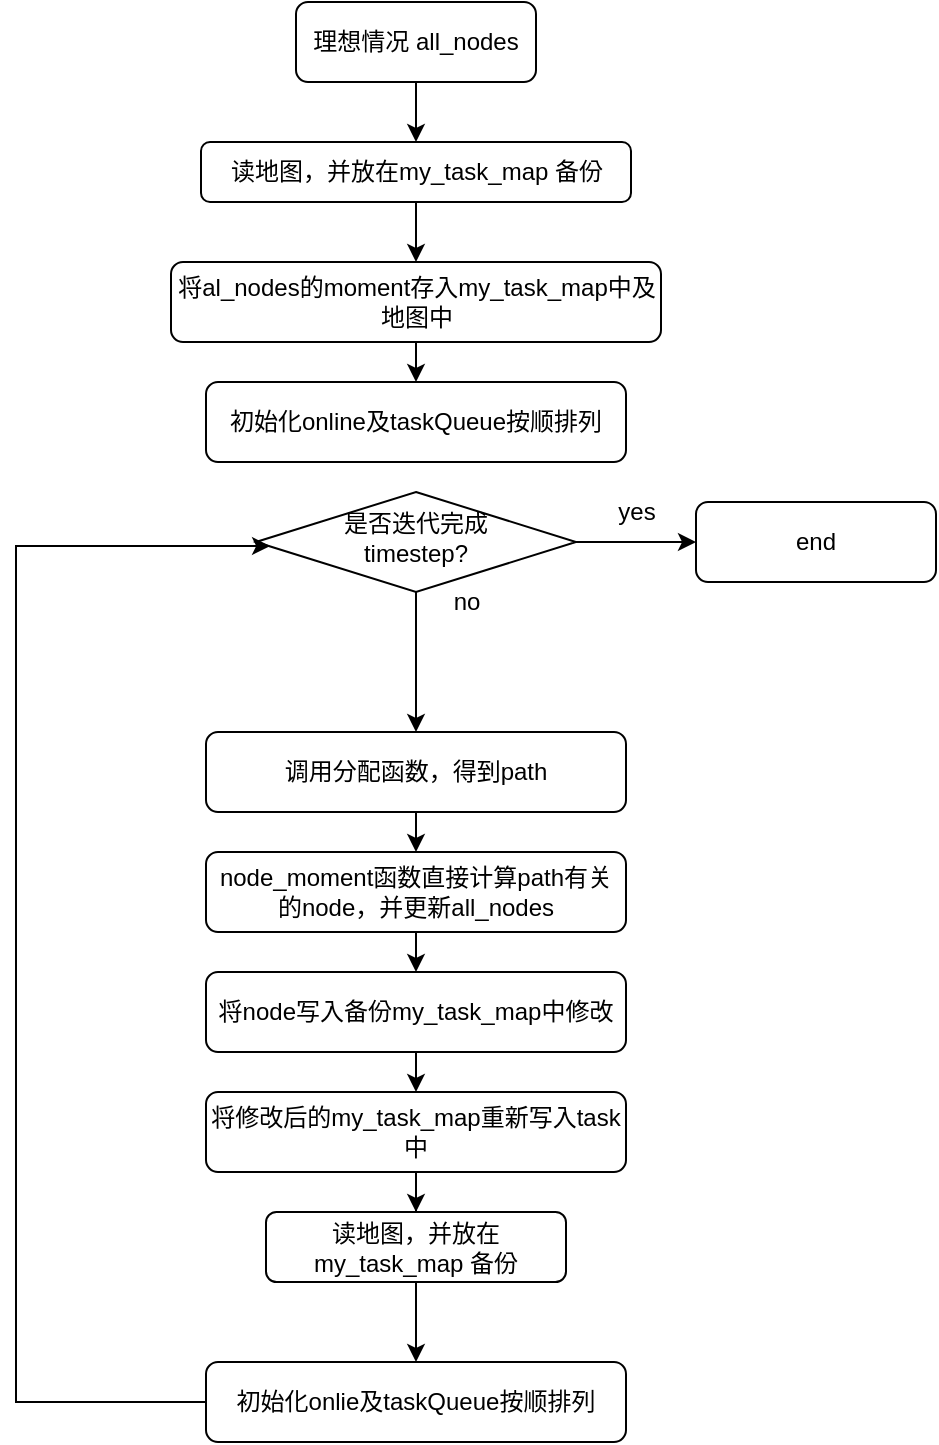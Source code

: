 <mxfile version="16.5.2" type="github">
  <diagram id="C5RBs43oDa-KdzZeNtuy" name="Page-1">
    <mxGraphModel dx="666" dy="793" grid="1" gridSize="10" guides="1" tooltips="1" connect="1" arrows="1" fold="1" page="1" pageScale="1" pageWidth="827" pageHeight="1169" math="0" shadow="0">
      <root>
        <mxCell id="WIyWlLk6GJQsqaUBKTNV-0" />
        <mxCell id="WIyWlLk6GJQsqaUBKTNV-1" parent="WIyWlLk6GJQsqaUBKTNV-0" />
        <mxCell id="9IkqVfIt25oLc0voPOHT-21" style="edgeStyle=orthogonalEdgeStyle;rounded=0;orthogonalLoop=1;jettySize=auto;html=1;entryX=0.5;entryY=0;entryDx=0;entryDy=0;" edge="1" parent="WIyWlLk6GJQsqaUBKTNV-1" source="WIyWlLk6GJQsqaUBKTNV-3" target="9IkqVfIt25oLc0voPOHT-18">
          <mxGeometry relative="1" as="geometry" />
        </mxCell>
        <mxCell id="WIyWlLk6GJQsqaUBKTNV-3" value="理想情况 all_nodes" style="rounded=1;whiteSpace=wrap;html=1;fontSize=12;glass=0;strokeWidth=1;shadow=0;" parent="WIyWlLk6GJQsqaUBKTNV-1" vertex="1">
          <mxGeometry x="160" y="130" width="120" height="40" as="geometry" />
        </mxCell>
        <mxCell id="9IkqVfIt25oLc0voPOHT-2" style="edgeStyle=orthogonalEdgeStyle;rounded=0;orthogonalLoop=1;jettySize=auto;html=1;exitX=1;exitY=0.5;exitDx=0;exitDy=0;entryX=0;entryY=0.5;entryDx=0;entryDy=0;" edge="1" parent="WIyWlLk6GJQsqaUBKTNV-1" source="WIyWlLk6GJQsqaUBKTNV-6" target="WIyWlLk6GJQsqaUBKTNV-7">
          <mxGeometry relative="1" as="geometry" />
        </mxCell>
        <mxCell id="9IkqVfIt25oLc0voPOHT-26" style="edgeStyle=orthogonalEdgeStyle;rounded=0;orthogonalLoop=1;jettySize=auto;html=1;exitX=0.5;exitY=1;exitDx=0;exitDy=0;entryX=0.5;entryY=0;entryDx=0;entryDy=0;" edge="1" parent="WIyWlLk6GJQsqaUBKTNV-1" source="WIyWlLk6GJQsqaUBKTNV-6" target="9IkqVfIt25oLc0voPOHT-5">
          <mxGeometry relative="1" as="geometry" />
        </mxCell>
        <mxCell id="WIyWlLk6GJQsqaUBKTNV-6" value="&lt;div&gt;是否迭代完成&lt;/div&gt;&lt;div&gt;timestep?&lt;br&gt;&lt;/div&gt;" style="rhombus;whiteSpace=wrap;html=1;shadow=0;fontFamily=Helvetica;fontSize=12;align=center;strokeWidth=1;spacing=6;spacingTop=-4;" parent="WIyWlLk6GJQsqaUBKTNV-1" vertex="1">
          <mxGeometry x="140" y="375" width="160" height="50" as="geometry" />
        </mxCell>
        <mxCell id="WIyWlLk6GJQsqaUBKTNV-7" value="end" style="rounded=1;whiteSpace=wrap;html=1;fontSize=12;glass=0;strokeWidth=1;shadow=0;" parent="WIyWlLk6GJQsqaUBKTNV-1" vertex="1">
          <mxGeometry x="360" y="380" width="120" height="40" as="geometry" />
        </mxCell>
        <mxCell id="9IkqVfIt25oLc0voPOHT-1" value="yes" style="text;html=1;align=center;verticalAlign=middle;resizable=0;points=[];autosize=1;strokeColor=none;fillColor=none;" vertex="1" parent="WIyWlLk6GJQsqaUBKTNV-1">
          <mxGeometry x="315" y="375" width="30" height="20" as="geometry" />
        </mxCell>
        <mxCell id="9IkqVfIt25oLc0voPOHT-4" value="no" style="text;html=1;align=center;verticalAlign=middle;resizable=0;points=[];autosize=1;strokeColor=none;fillColor=none;" vertex="1" parent="WIyWlLk6GJQsqaUBKTNV-1">
          <mxGeometry x="230" y="420" width="30" height="20" as="geometry" />
        </mxCell>
        <mxCell id="9IkqVfIt25oLc0voPOHT-13" style="edgeStyle=orthogonalEdgeStyle;rounded=0;orthogonalLoop=1;jettySize=auto;html=1;exitX=0.5;exitY=1;exitDx=0;exitDy=0;entryX=0.5;entryY=0;entryDx=0;entryDy=0;" edge="1" parent="WIyWlLk6GJQsqaUBKTNV-1" source="9IkqVfIt25oLc0voPOHT-5" target="9IkqVfIt25oLc0voPOHT-6">
          <mxGeometry relative="1" as="geometry" />
        </mxCell>
        <mxCell id="9IkqVfIt25oLc0voPOHT-5" value="调用分配函数，得到path" style="rounded=1;whiteSpace=wrap;html=1;fontSize=12;glass=0;strokeWidth=1;shadow=0;" vertex="1" parent="WIyWlLk6GJQsqaUBKTNV-1">
          <mxGeometry x="115" y="495" width="210" height="40" as="geometry" />
        </mxCell>
        <mxCell id="9IkqVfIt25oLc0voPOHT-14" style="edgeStyle=orthogonalEdgeStyle;rounded=0;orthogonalLoop=1;jettySize=auto;html=1;exitX=0.5;exitY=1;exitDx=0;exitDy=0;entryX=0.5;entryY=0;entryDx=0;entryDy=0;" edge="1" parent="WIyWlLk6GJQsqaUBKTNV-1" source="9IkqVfIt25oLc0voPOHT-6" target="9IkqVfIt25oLc0voPOHT-7">
          <mxGeometry relative="1" as="geometry" />
        </mxCell>
        <mxCell id="9IkqVfIt25oLc0voPOHT-6" value="node_moment函数直接计算path有关的node，并更新all_nodes" style="rounded=1;whiteSpace=wrap;html=1;fontSize=12;glass=0;strokeWidth=1;shadow=0;" vertex="1" parent="WIyWlLk6GJQsqaUBKTNV-1">
          <mxGeometry x="115" y="555" width="210" height="40" as="geometry" />
        </mxCell>
        <mxCell id="9IkqVfIt25oLc0voPOHT-15" style="edgeStyle=orthogonalEdgeStyle;rounded=0;orthogonalLoop=1;jettySize=auto;html=1;exitX=0.5;exitY=1;exitDx=0;exitDy=0;entryX=0.5;entryY=0;entryDx=0;entryDy=0;" edge="1" parent="WIyWlLk6GJQsqaUBKTNV-1" source="9IkqVfIt25oLc0voPOHT-7" target="9IkqVfIt25oLc0voPOHT-8">
          <mxGeometry relative="1" as="geometry" />
        </mxCell>
        <mxCell id="9IkqVfIt25oLc0voPOHT-7" value="将node写入备份my_task_map中修改" style="rounded=1;whiteSpace=wrap;html=1;fontSize=12;glass=0;strokeWidth=1;shadow=0;" vertex="1" parent="WIyWlLk6GJQsqaUBKTNV-1">
          <mxGeometry x="115" y="615" width="210" height="40" as="geometry" />
        </mxCell>
        <mxCell id="9IkqVfIt25oLc0voPOHT-23" style="edgeStyle=orthogonalEdgeStyle;rounded=0;orthogonalLoop=1;jettySize=auto;html=1;entryX=0.5;entryY=0;entryDx=0;entryDy=0;" edge="1" parent="WIyWlLk6GJQsqaUBKTNV-1" source="9IkqVfIt25oLc0voPOHT-8" target="9IkqVfIt25oLc0voPOHT-22">
          <mxGeometry relative="1" as="geometry" />
        </mxCell>
        <mxCell id="9IkqVfIt25oLc0voPOHT-8" value="将修改后的my_task_map重新写入task中" style="rounded=1;whiteSpace=wrap;html=1;fontSize=12;glass=0;strokeWidth=1;shadow=0;" vertex="1" parent="WIyWlLk6GJQsqaUBKTNV-1">
          <mxGeometry x="115" y="675" width="210" height="40" as="geometry" />
        </mxCell>
        <mxCell id="9IkqVfIt25oLc0voPOHT-31" style="edgeStyle=orthogonalEdgeStyle;rounded=0;orthogonalLoop=1;jettySize=auto;html=1;entryX=0.5;entryY=0;entryDx=0;entryDy=0;" edge="1" parent="WIyWlLk6GJQsqaUBKTNV-1" source="9IkqVfIt25oLc0voPOHT-18" target="9IkqVfIt25oLc0voPOHT-30">
          <mxGeometry relative="1" as="geometry" />
        </mxCell>
        <mxCell id="9IkqVfIt25oLc0voPOHT-18" value="读地图，并放在my_task_map 备份" style="rounded=1;whiteSpace=wrap;html=1;fontSize=12;glass=0;strokeWidth=1;shadow=0;" vertex="1" parent="WIyWlLk6GJQsqaUBKTNV-1">
          <mxGeometry x="112.5" y="200" width="215" height="30" as="geometry" />
        </mxCell>
        <mxCell id="9IkqVfIt25oLc0voPOHT-28" style="edgeStyle=orthogonalEdgeStyle;rounded=0;orthogonalLoop=1;jettySize=auto;html=1;entryX=0.5;entryY=0;entryDx=0;entryDy=0;" edge="1" parent="WIyWlLk6GJQsqaUBKTNV-1" source="9IkqVfIt25oLc0voPOHT-22" target="9IkqVfIt25oLc0voPOHT-27">
          <mxGeometry relative="1" as="geometry" />
        </mxCell>
        <mxCell id="9IkqVfIt25oLc0voPOHT-22" value="读地图，并放在my_task_map 备份" style="rounded=1;whiteSpace=wrap;html=1;fontSize=12;glass=0;strokeWidth=1;shadow=0;" vertex="1" parent="WIyWlLk6GJQsqaUBKTNV-1">
          <mxGeometry x="145" y="735" width="150" height="35" as="geometry" />
        </mxCell>
        <mxCell id="9IkqVfIt25oLc0voPOHT-25" value="初始化online及taskQueue按顺排列" style="rounded=1;whiteSpace=wrap;html=1;fontSize=12;glass=0;strokeWidth=1;shadow=0;" vertex="1" parent="WIyWlLk6GJQsqaUBKTNV-1">
          <mxGeometry x="115" y="320" width="210" height="40" as="geometry" />
        </mxCell>
        <mxCell id="9IkqVfIt25oLc0voPOHT-29" style="edgeStyle=orthogonalEdgeStyle;rounded=0;orthogonalLoop=1;jettySize=auto;html=1;entryX=0.044;entryY=0.54;entryDx=0;entryDy=0;entryPerimeter=0;" edge="1" parent="WIyWlLk6GJQsqaUBKTNV-1" source="9IkqVfIt25oLc0voPOHT-27" target="WIyWlLk6GJQsqaUBKTNV-6">
          <mxGeometry relative="1" as="geometry">
            <Array as="points">
              <mxPoint x="20" y="830" />
              <mxPoint x="20" y="402" />
            </Array>
          </mxGeometry>
        </mxCell>
        <mxCell id="9IkqVfIt25oLc0voPOHT-27" value="初始化onlie及taskQueue按顺排列" style="rounded=1;whiteSpace=wrap;html=1;fontSize=12;glass=0;strokeWidth=1;shadow=0;" vertex="1" parent="WIyWlLk6GJQsqaUBKTNV-1">
          <mxGeometry x="115" y="810" width="210" height="40" as="geometry" />
        </mxCell>
        <mxCell id="9IkqVfIt25oLc0voPOHT-32" style="edgeStyle=orthogonalEdgeStyle;rounded=0;orthogonalLoop=1;jettySize=auto;html=1;exitX=0.5;exitY=1;exitDx=0;exitDy=0;entryX=0.5;entryY=0;entryDx=0;entryDy=0;" edge="1" parent="WIyWlLk6GJQsqaUBKTNV-1" source="9IkqVfIt25oLc0voPOHT-30" target="9IkqVfIt25oLc0voPOHT-25">
          <mxGeometry relative="1" as="geometry" />
        </mxCell>
        <mxCell id="9IkqVfIt25oLc0voPOHT-30" value="将al_nodes的moment存入my_task_map中及地图中" style="rounded=1;whiteSpace=wrap;html=1;fontSize=12;glass=0;strokeWidth=1;shadow=0;" vertex="1" parent="WIyWlLk6GJQsqaUBKTNV-1">
          <mxGeometry x="97.5" y="260" width="245" height="40" as="geometry" />
        </mxCell>
      </root>
    </mxGraphModel>
  </diagram>
</mxfile>
